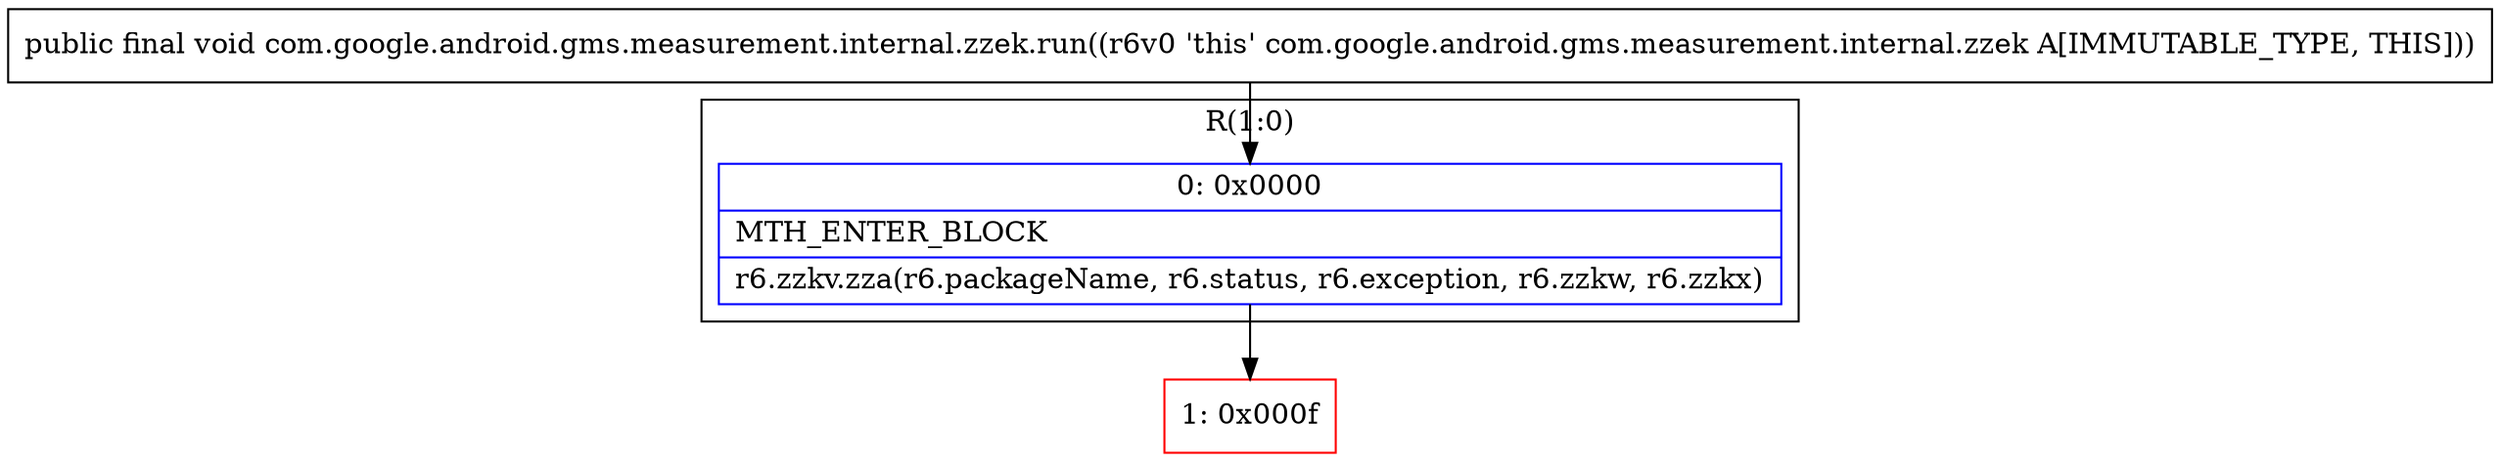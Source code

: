 digraph "CFG forcom.google.android.gms.measurement.internal.zzek.run()V" {
subgraph cluster_Region_577998975 {
label = "R(1:0)";
node [shape=record,color=blue];
Node_0 [shape=record,label="{0\:\ 0x0000|MTH_ENTER_BLOCK\l|r6.zzkv.zza(r6.packageName, r6.status, r6.exception, r6.zzkw, r6.zzkx)\l}"];
}
Node_1 [shape=record,color=red,label="{1\:\ 0x000f}"];
MethodNode[shape=record,label="{public final void com.google.android.gms.measurement.internal.zzek.run((r6v0 'this' com.google.android.gms.measurement.internal.zzek A[IMMUTABLE_TYPE, THIS])) }"];
MethodNode -> Node_0;
Node_0 -> Node_1;
}

